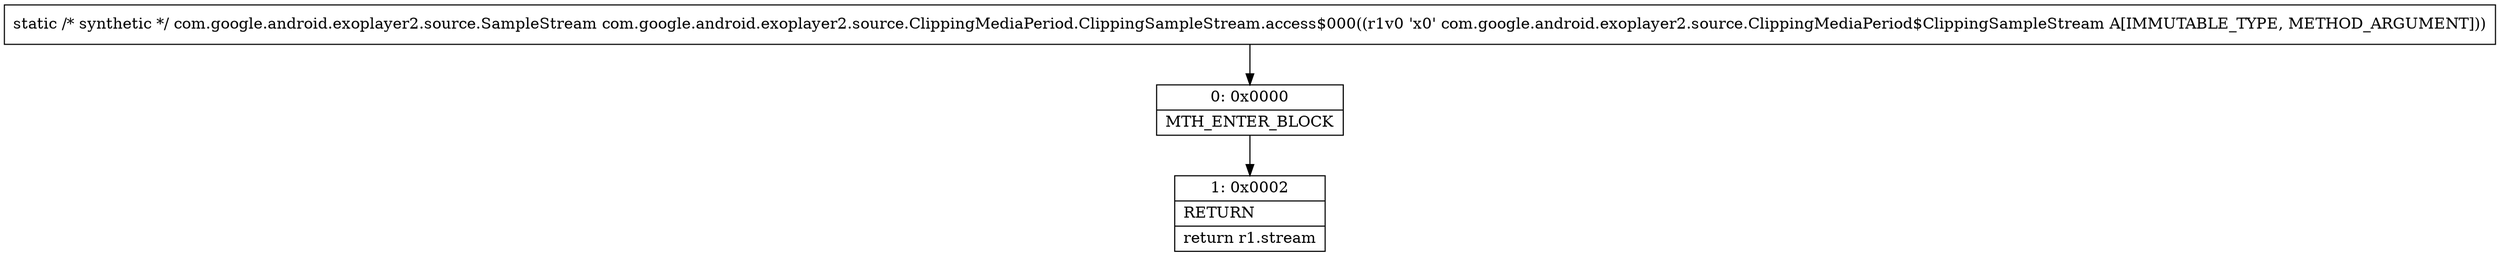 digraph "CFG forcom.google.android.exoplayer2.source.ClippingMediaPeriod.ClippingSampleStream.access$000(Lcom\/google\/android\/exoplayer2\/source\/ClippingMediaPeriod$ClippingSampleStream;)Lcom\/google\/android\/exoplayer2\/source\/SampleStream;" {
Node_0 [shape=record,label="{0\:\ 0x0000|MTH_ENTER_BLOCK\l}"];
Node_1 [shape=record,label="{1\:\ 0x0002|RETURN\l|return r1.stream\l}"];
MethodNode[shape=record,label="{static \/* synthetic *\/ com.google.android.exoplayer2.source.SampleStream com.google.android.exoplayer2.source.ClippingMediaPeriod.ClippingSampleStream.access$000((r1v0 'x0' com.google.android.exoplayer2.source.ClippingMediaPeriod$ClippingSampleStream A[IMMUTABLE_TYPE, METHOD_ARGUMENT])) }"];
MethodNode -> Node_0;
Node_0 -> Node_1;
}

